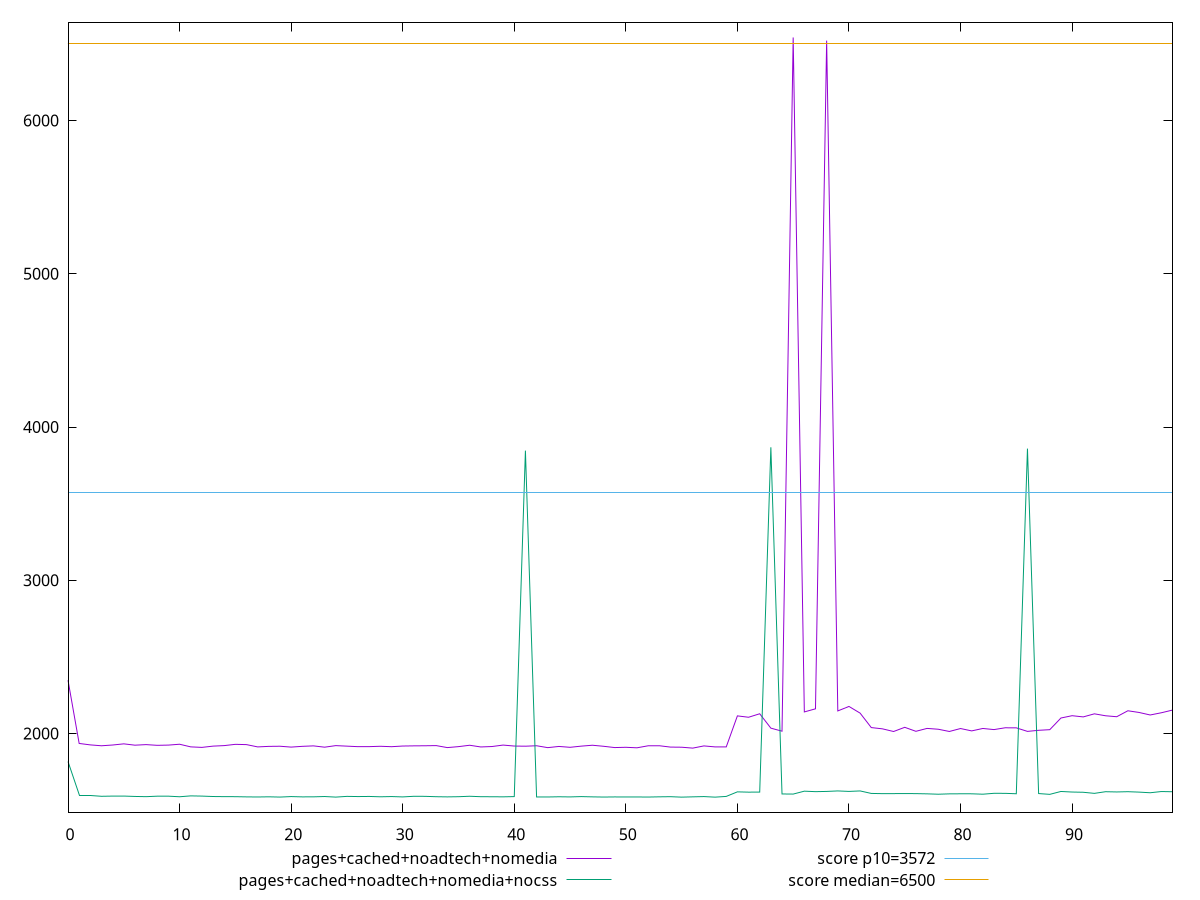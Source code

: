 reset

$pagesCachedNoadtechNomedia <<EOF
0 2347.4829999999997
1 1934.88265
2 1925.4686000000002
3 1919.7459999999999
4 1924.6726000000003
5 1932.2329999999997
6 1923.56945
7 1927.25285
8 1922.602
9 1924.1324500000003
10 1929.7195000000002
11 1912.5403500000002
12 1909.191
13 1917.40485
14 1920.82825
15 1929.0870000000004
16 1927.2445000000002
17 1912.3292999999996
18 1915.777
19 1916.6632
20 1911.0614500000001
21 1916.0334000000005
22 1919.04815
23 1910.56385
24 1920.6967000000004
25 1917.3168000000005
26 1913.8872999999999
27 1914.0998
28 1916.43145
29 1913.7077000000002
30 1917.9743999999998
31 1919.1485
32 1919.7865
33 1920.8754999999999
34 1907.8377499999995
35 1914.1104999999998
36 1923.1140000000003
37 1912.02
38 1914.8030000000003
39 1924.2471000000005
40 1917.9290999999996
41 1916.8770000000004
42 1919.8935000000001
43 1907.5522
44 1915.3375999999998
45 1909.6909
46 1917.3280000000002
47 1923.1923500000003
48 1916.42055
49 1908.0128000000004
50 1909.7950500000002
51 1906.47785
52 1919.6259000000005
53 1919.9569999999997
54 1911.1211000000003
55 1910.2605000000003
56 1904.4263500000002
57 1918.7820000000002
58 1912.3594500000002
59 1912.15245
60 2114.7962499999994
61 2105.8295
62 2128.63575
63 2034.7372
64 2014.8897499999998
65 6542.141999999999
66 2140.5455
67 2160.8553
68 6521.6991
69 2147.12695
70 2176.3989500000002
71 2132.7412999999997
72 2038.449
73 2030.24285
74 2012.8025
75 2040.1609999999996
76 2014.08525
77 2033.0390000000002
78 2027.6236499999998
79 2013.0445
80 2032.2340000000002
81 2016.7900000000002
82 2032.64915
83 2025.3353999999997
84 2037.09765
85 2036.63665
86 2013.5504999999998
87 2020.7224999999999
88 2024.7437
89 2100.874
90 2115.9755
91 2108.134
92 2128.1521000000002
93 2115.5344999999998
94 2109.2780000000002
95 2148.1684999999998
96 2137.15355
97 2120.6186500000003
98 2135.1115
99 2152.6234999999997
EOF

$pagesCachedNoadtechNomediaNocss <<EOF
0 1816.8045000000002
1 1592.3541
2 1592.3705999999997
3 1590.0034999999998
4 1591.2681499999999
5 1591.4663500000001
6 1588.9542999999999
7 1587.59275
8 1590.722
9 1590.7909000000004
10 1586.9856499999996
11 1592.6983499999997
12 1591.2694999999999
13 1588.5385999999999
14 1587.744
15 1587.5357
16 1586.17355
17 1585.42855
18 1586.607
19 1584.87185
20 1588.1526999999999
21 1586.2091
22 1586.4501
23 1588.50355
24 1584.703
25 1589.4185
26 1588.2816000000003
27 1589.009
28 1586.7365999999997
29 1588.2927999999997
30 1585.9735999999998
31 1590.0275499999998
32 1589.6812000000004
33 1587.2605
34 1586.14925
35 1587.3130500000002
36 1590.2495
37 1587.358
38 1587.0114000000003
39 1586.4407999999999
40 1588.0454999999997
41 3846.1010999999994
42 1585.5351
43 1585.5135
44 1586.9085000000002
45 1585.9415
46 1588.0583000000001
47 1586.2634999999998
48 1585.039
49 1585.8604500000001
50 1585.4869999999999
51 1585.6546499999997
52 1585.0355499999996
53 1586.49255
54 1587.43145
55 1584.4652999999998
56 1586.3931
57 1588.156
58 1584.4194
59 1589.1898500000002
60 1618.9575
61 1617.0188999999998
62 1617.5214500000002
63 3867.7709999999997
64 1605.224
65 1604.466
66 1623.4279999999999
67 1620.2805000000003
68 1621.7464999999997
69 1625.0171500000001
70 1621.8368500000001
71 1624.9878999999996
72 1608.72175
73 1607.3331000000003
74 1607.4855000000002
75 1607.97825
76 1607.43115
77 1605.993
78 1603.519
79 1605.8560999999997
80 1606.3619
81 1606.2757500000002
82 1603.6484999999998
83 1609.4495
84 1609.21835
85 1606.55505
86 3859.1946
87 1607.84315
88 1602.6415
89 1621.5286999999998
90 1617.8191500000003
91 1616.2256500000003
92 1609.146
93 1619.9218999999998
94 1618.2974
95 1620.0279500000001
96 1617.248
97 1613.1095
98 1621.052
99 1619.7161500000002
EOF

set key outside below
set xrange [0:99]
set yrange [1485.264948:6641.296451999999]
set trange [1485.264948:6641.296451999999]
set terminal svg size 640, 520 enhanced background rgb 'white'
set output "report_00018_2021-02-10T15-25-16.877Z/first-cpu-idle/comparison/line/3_vs_4.svg"

plot $pagesCachedNoadtechNomedia title "pages+cached+noadtech+nomedia" with line, \
     $pagesCachedNoadtechNomediaNocss title "pages+cached+noadtech+nomedia+nocss" with line, \
     3572 title "score p10=3572", \
     6500 title "score median=6500"

reset
